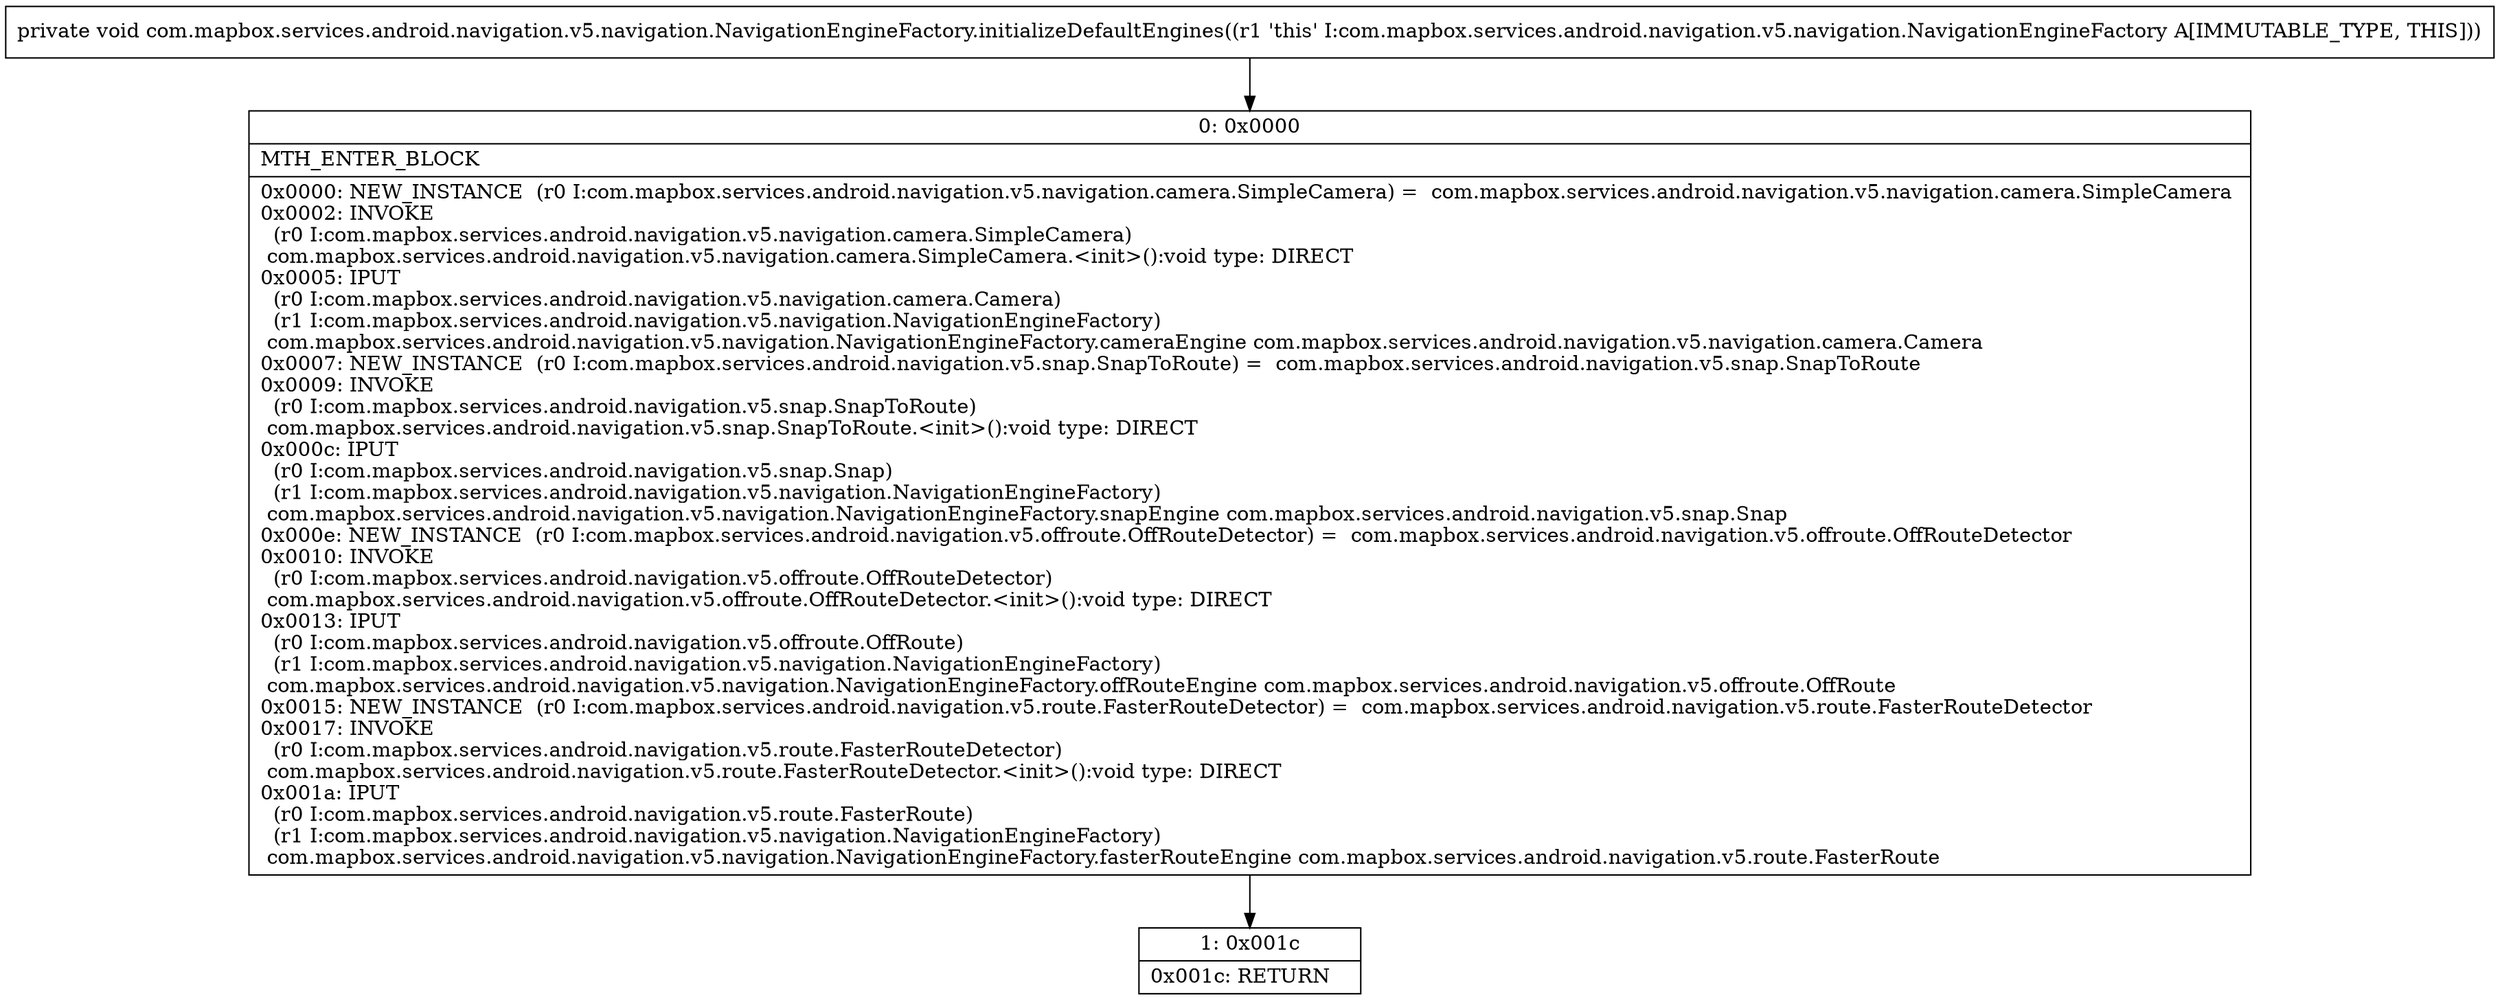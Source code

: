 digraph "CFG forcom.mapbox.services.android.navigation.v5.navigation.NavigationEngineFactory.initializeDefaultEngines()V" {
Node_0 [shape=record,label="{0\:\ 0x0000|MTH_ENTER_BLOCK\l|0x0000: NEW_INSTANCE  (r0 I:com.mapbox.services.android.navigation.v5.navigation.camera.SimpleCamera) =  com.mapbox.services.android.navigation.v5.navigation.camera.SimpleCamera \l0x0002: INVOKE  \l  (r0 I:com.mapbox.services.android.navigation.v5.navigation.camera.SimpleCamera)\l com.mapbox.services.android.navigation.v5.navigation.camera.SimpleCamera.\<init\>():void type: DIRECT \l0x0005: IPUT  \l  (r0 I:com.mapbox.services.android.navigation.v5.navigation.camera.Camera)\l  (r1 I:com.mapbox.services.android.navigation.v5.navigation.NavigationEngineFactory)\l com.mapbox.services.android.navigation.v5.navigation.NavigationEngineFactory.cameraEngine com.mapbox.services.android.navigation.v5.navigation.camera.Camera \l0x0007: NEW_INSTANCE  (r0 I:com.mapbox.services.android.navigation.v5.snap.SnapToRoute) =  com.mapbox.services.android.navigation.v5.snap.SnapToRoute \l0x0009: INVOKE  \l  (r0 I:com.mapbox.services.android.navigation.v5.snap.SnapToRoute)\l com.mapbox.services.android.navigation.v5.snap.SnapToRoute.\<init\>():void type: DIRECT \l0x000c: IPUT  \l  (r0 I:com.mapbox.services.android.navigation.v5.snap.Snap)\l  (r1 I:com.mapbox.services.android.navigation.v5.navigation.NavigationEngineFactory)\l com.mapbox.services.android.navigation.v5.navigation.NavigationEngineFactory.snapEngine com.mapbox.services.android.navigation.v5.snap.Snap \l0x000e: NEW_INSTANCE  (r0 I:com.mapbox.services.android.navigation.v5.offroute.OffRouteDetector) =  com.mapbox.services.android.navigation.v5.offroute.OffRouteDetector \l0x0010: INVOKE  \l  (r0 I:com.mapbox.services.android.navigation.v5.offroute.OffRouteDetector)\l com.mapbox.services.android.navigation.v5.offroute.OffRouteDetector.\<init\>():void type: DIRECT \l0x0013: IPUT  \l  (r0 I:com.mapbox.services.android.navigation.v5.offroute.OffRoute)\l  (r1 I:com.mapbox.services.android.navigation.v5.navigation.NavigationEngineFactory)\l com.mapbox.services.android.navigation.v5.navigation.NavigationEngineFactory.offRouteEngine com.mapbox.services.android.navigation.v5.offroute.OffRoute \l0x0015: NEW_INSTANCE  (r0 I:com.mapbox.services.android.navigation.v5.route.FasterRouteDetector) =  com.mapbox.services.android.navigation.v5.route.FasterRouteDetector \l0x0017: INVOKE  \l  (r0 I:com.mapbox.services.android.navigation.v5.route.FasterRouteDetector)\l com.mapbox.services.android.navigation.v5.route.FasterRouteDetector.\<init\>():void type: DIRECT \l0x001a: IPUT  \l  (r0 I:com.mapbox.services.android.navigation.v5.route.FasterRoute)\l  (r1 I:com.mapbox.services.android.navigation.v5.navigation.NavigationEngineFactory)\l com.mapbox.services.android.navigation.v5.navigation.NavigationEngineFactory.fasterRouteEngine com.mapbox.services.android.navigation.v5.route.FasterRoute \l}"];
Node_1 [shape=record,label="{1\:\ 0x001c|0x001c: RETURN   \l}"];
MethodNode[shape=record,label="{private void com.mapbox.services.android.navigation.v5.navigation.NavigationEngineFactory.initializeDefaultEngines((r1 'this' I:com.mapbox.services.android.navigation.v5.navigation.NavigationEngineFactory A[IMMUTABLE_TYPE, THIS])) }"];
MethodNode -> Node_0;
Node_0 -> Node_1;
}

